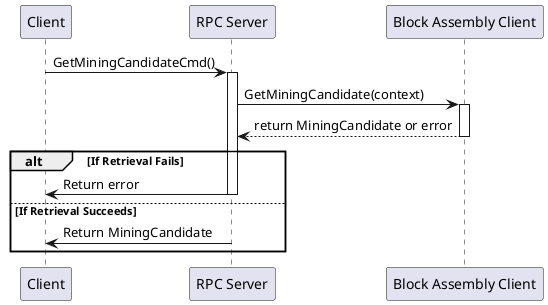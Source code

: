 @startuml
participant Client
participant "RPC Server" as RPC
participant "Block Assembly Client" as BlockAssembly

Client -> RPC : GetMiningCandidateCmd()
activate RPC

RPC -> BlockAssembly : GetMiningCandidate(context)
activate BlockAssembly
BlockAssembly --> RPC : return MiningCandidate or error
deactivate BlockAssembly

alt If Retrieval Fails
    RPC -> Client : Return error
    deactivate RPC
else If Retrieval Succeeds
    RPC -> Client : Return MiningCandidate
    deactivate RPC
end

@enduml
